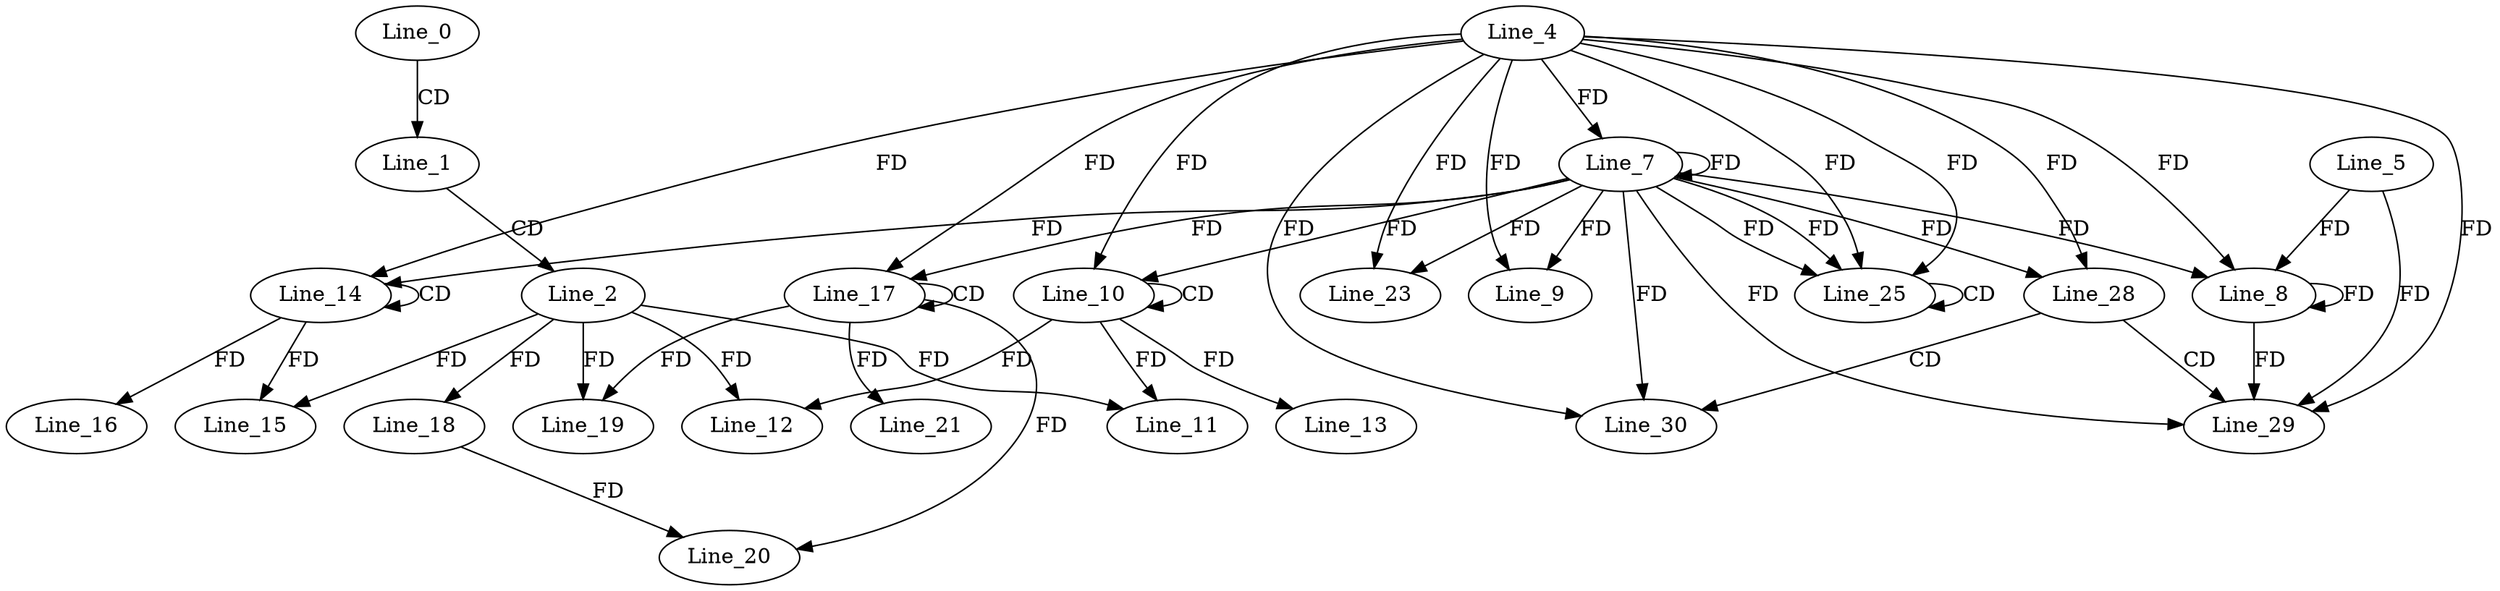 digraph G {
  Line_0;
  Line_1;
  Line_2;
  Line_4;
  Line_7;
  Line_7;
  Line_5;
  Line_8;
  Line_8;
  Line_9;
  Line_10;
  Line_10;
  Line_11;
  Line_11;
  Line_12;
  Line_12;
  Line_13;
  Line_14;
  Line_14;
  Line_15;
  Line_15;
  Line_16;
  Line_17;
  Line_17;
  Line_18;
  Line_19;
  Line_19;
  Line_20;
  Line_18;
  Line_20;
  Line_21;
  Line_23;
  Line_25;
  Line_25;
  Line_28;
  Line_29;
  Line_30;
  Line_0 -> Line_1 [ label="CD" ];
  Line_1 -> Line_2 [ label="CD" ];
  Line_4 -> Line_7 [ label="FD" ];
  Line_7 -> Line_7 [ label="FD" ];
  Line_5 -> Line_8 [ label="FD" ];
  Line_8 -> Line_8 [ label="FD" ];
  Line_4 -> Line_8 [ label="FD" ];
  Line_7 -> Line_8 [ label="FD" ];
  Line_4 -> Line_9 [ label="FD" ];
  Line_7 -> Line_9 [ label="FD" ];
  Line_10 -> Line_10 [ label="CD" ];
  Line_4 -> Line_10 [ label="FD" ];
  Line_7 -> Line_10 [ label="FD" ];
  Line_10 -> Line_11 [ label="FD" ];
  Line_2 -> Line_11 [ label="FD" ];
  Line_10 -> Line_12 [ label="FD" ];
  Line_2 -> Line_12 [ label="FD" ];
  Line_10 -> Line_13 [ label="FD" ];
  Line_14 -> Line_14 [ label="CD" ];
  Line_4 -> Line_14 [ label="FD" ];
  Line_7 -> Line_14 [ label="FD" ];
  Line_14 -> Line_15 [ label="FD" ];
  Line_2 -> Line_15 [ label="FD" ];
  Line_14 -> Line_16 [ label="FD" ];
  Line_17 -> Line_17 [ label="CD" ];
  Line_4 -> Line_17 [ label="FD" ];
  Line_7 -> Line_17 [ label="FD" ];
  Line_2 -> Line_18 [ label="FD" ];
  Line_17 -> Line_19 [ label="FD" ];
  Line_2 -> Line_19 [ label="FD" ];
  Line_17 -> Line_20 [ label="FD" ];
  Line_18 -> Line_20 [ label="FD" ];
  Line_17 -> Line_21 [ label="FD" ];
  Line_4 -> Line_23 [ label="FD" ];
  Line_7 -> Line_23 [ label="FD" ];
  Line_4 -> Line_25 [ label="FD" ];
  Line_7 -> Line_25 [ label="FD" ];
  Line_25 -> Line_25 [ label="CD" ];
  Line_4 -> Line_25 [ label="FD" ];
  Line_7 -> Line_25 [ label="FD" ];
  Line_4 -> Line_28 [ label="FD" ];
  Line_7 -> Line_28 [ label="FD" ];
  Line_28 -> Line_29 [ label="CD" ];
  Line_4 -> Line_29 [ label="FD" ];
  Line_7 -> Line_29 [ label="FD" ];
  Line_5 -> Line_29 [ label="FD" ];
  Line_8 -> Line_29 [ label="FD" ];
  Line_28 -> Line_30 [ label="CD" ];
  Line_4 -> Line_30 [ label="FD" ];
  Line_7 -> Line_30 [ label="FD" ];
}
